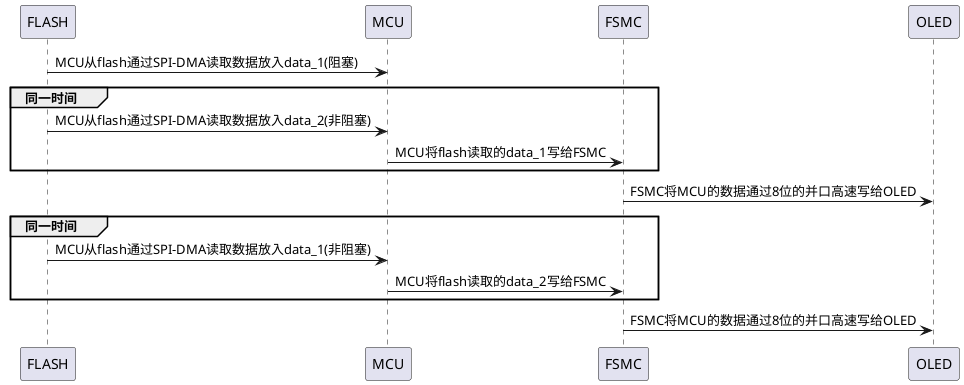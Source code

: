 @startuml
FLASH -> MCU : MCU从flash通过SPI-DMA读取数据放入data_1(阻塞)
group 同一时间
FLASH -> MCU : MCU从flash通过SPI-DMA读取数据放入data_2(非阻塞)
MCU -> FSMC : MCU将flash读取的data_1写给FSMC
end
FSMC -> OLED : FSMC将MCU的数据通过8位的并口高速写给OLED
group 同一时间
FLASH -> MCU : MCU从flash通过SPI-DMA读取数据放入data_1(非阻塞)
MCU -> FSMC : MCU将flash读取的data_2写给FSMC
end
FSMC -> OLED : FSMC将MCU的数据通过8位的并口高速写给OLED
@enduml